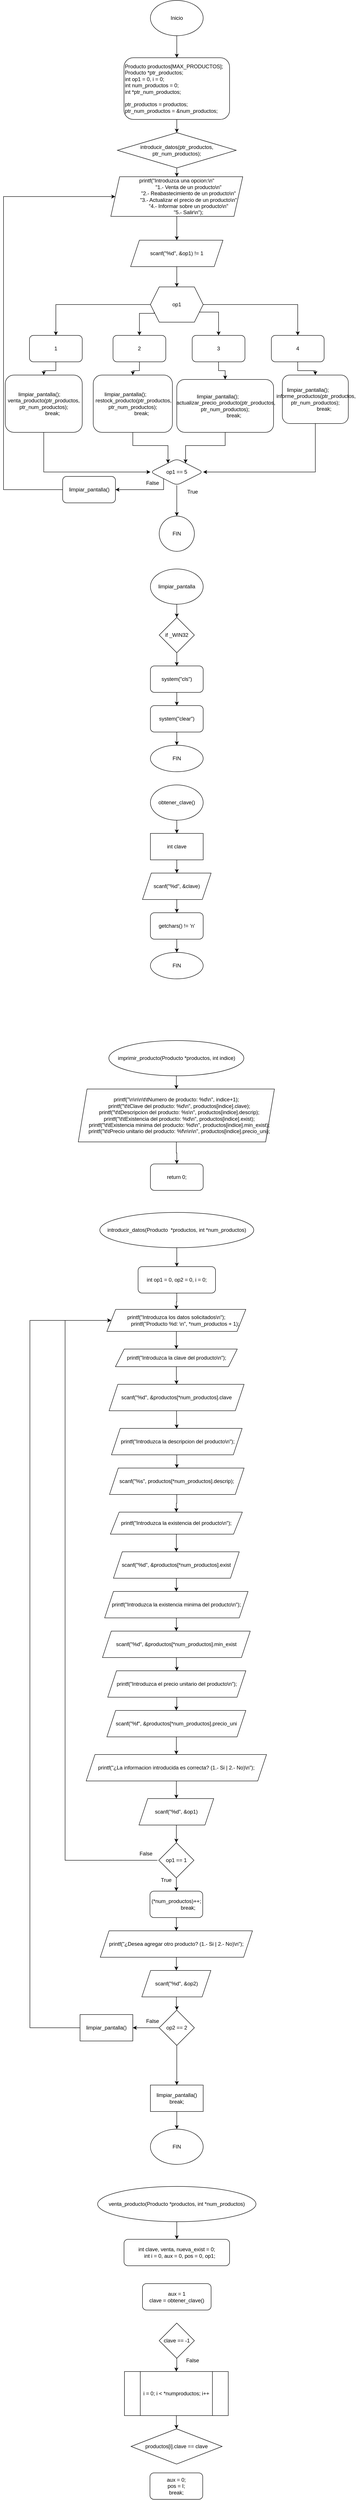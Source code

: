 <mxfile version="26.0.12" pages="2">
  <diagram name="Page-1" id="6EuT3WrSof2J02qX2gXS">
    <mxGraphModel dx="677" dy="889" grid="1" gridSize="10" guides="1" tooltips="1" connect="1" arrows="1" fold="1" page="1" pageScale="1" pageWidth="827" pageHeight="1169" math="0" shadow="0">
      <root>
        <mxCell id="0" />
        <mxCell id="1" parent="0" />
        <mxCell id="ruOqabPLvEod-Vh73xAu-5" style="edgeStyle=orthogonalEdgeStyle;rounded=0;orthogonalLoop=1;jettySize=auto;html=1;" parent="1" source="ruOqabPLvEod-Vh73xAu-1" target="ruOqabPLvEod-Vh73xAu-2" edge="1">
          <mxGeometry relative="1" as="geometry" />
        </mxCell>
        <mxCell id="ruOqabPLvEod-Vh73xAu-1" value="Inicio" style="ellipse;whiteSpace=wrap;html=1;" parent="1" vertex="1">
          <mxGeometry x="354" y="20" width="120" height="80" as="geometry" />
        </mxCell>
        <mxCell id="ruOqabPLvEod-Vh73xAu-4" style="edgeStyle=orthogonalEdgeStyle;rounded=0;orthogonalLoop=1;jettySize=auto;html=1;" parent="1" source="ruOqabPLvEod-Vh73xAu-2" target="ruOqabPLvEod-Vh73xAu-3" edge="1">
          <mxGeometry relative="1" as="geometry" />
        </mxCell>
        <mxCell id="ruOqabPLvEod-Vh73xAu-2" value="&lt;div&gt;Producto productos[MAX_PRODUCTOS];&lt;/div&gt;&lt;div&gt;Producto *ptr_productos;&lt;/div&gt;&lt;div&gt;int op1 = 0, i = 0;&lt;/div&gt;&lt;div&gt;int num_productos = 0;&lt;/div&gt;&lt;div&gt;int *ptr_num_productos;&lt;/div&gt;&lt;div&gt;&lt;br&gt;&lt;/div&gt;&lt;div&gt;ptr_productos = productos;&lt;/div&gt;&lt;div&gt;ptr_num_productos = &amp;amp;num_productos;&lt;/div&gt;" style="rounded=1;whiteSpace=wrap;html=1;align=left;" parent="1" vertex="1">
          <mxGeometry x="294" y="150" width="240" height="140" as="geometry" />
        </mxCell>
        <mxCell id="3Sx2Qex6pyJ97NF9Tx8A-2" style="edgeStyle=orthogonalEdgeStyle;rounded=0;orthogonalLoop=1;jettySize=auto;html=1;" parent="1" source="ruOqabPLvEod-Vh73xAu-3" target="ruOqabPLvEod-Vh73xAu-8" edge="1">
          <mxGeometry relative="1" as="geometry" />
        </mxCell>
        <mxCell id="ruOqabPLvEod-Vh73xAu-3" value="introducir_datos(ptr_productos, ptr_num_productos);" style="rhombus;whiteSpace=wrap;html=1;" parent="1" vertex="1">
          <mxGeometry x="279" y="320" width="270" height="80" as="geometry" />
        </mxCell>
        <mxCell id="_RCZSidMVmDdS2dCk8SO-2" style="edgeStyle=orthogonalEdgeStyle;rounded=0;orthogonalLoop=1;jettySize=auto;html=1;" edge="1" parent="1" source="ruOqabPLvEod-Vh73xAu-8" target="_RCZSidMVmDdS2dCk8SO-1">
          <mxGeometry relative="1" as="geometry" />
        </mxCell>
        <mxCell id="ruOqabPLvEod-Vh73xAu-8" value="&lt;div&gt;printf(&quot;Introduzca una opcion:\n&quot;&lt;/div&gt;&lt;div&gt;&amp;nbsp; &amp;nbsp; &amp;nbsp; &amp;nbsp; &amp;nbsp; &amp;nbsp; &amp;nbsp; &amp;nbsp; &quot;1.- Venta de un producto\n&quot;&lt;/div&gt;&lt;div&gt;&amp;nbsp; &amp;nbsp; &amp;nbsp; &amp;nbsp; &amp;nbsp; &amp;nbsp; &amp;nbsp; &amp;nbsp; &quot;2.- Reabastecimiento de un producto\n&quot;&lt;/div&gt;&lt;div&gt;&amp;nbsp; &amp;nbsp; &amp;nbsp; &amp;nbsp; &amp;nbsp; &amp;nbsp; &amp;nbsp; &amp;nbsp; &quot;3.- Actualizar el precio de un producto\n&quot;&lt;/div&gt;&lt;div&gt;&amp;nbsp; &amp;nbsp; &amp;nbsp; &amp;nbsp; &amp;nbsp; &amp;nbsp; &amp;nbsp; &amp;nbsp; &quot;4.- Informar sobre un producto\n&quot;&lt;/div&gt;&lt;div&gt;&amp;nbsp; &amp;nbsp; &amp;nbsp; &amp;nbsp; &amp;nbsp; &amp;nbsp; &amp;nbsp; &amp;nbsp; &quot;5.- Salir\n&quot;);&lt;/div&gt;" style="shape=parallelogram;perimeter=parallelogramPerimeter;whiteSpace=wrap;html=1;fixedSize=1;align=center;" parent="1" vertex="1">
          <mxGeometry x="264" y="420" width="300" height="90" as="geometry" />
        </mxCell>
        <mxCell id="nYfpYbDwFtSisSZFNhtA-3" style="edgeStyle=orthogonalEdgeStyle;rounded=0;orthogonalLoop=1;jettySize=auto;html=1;entryX=0.5;entryY=0;entryDx=0;entryDy=0;" parent="1" source="nYfpYbDwFtSisSZFNhtA-7" target="nYfpYbDwFtSisSZFNhtA-9" edge="1">
          <mxGeometry relative="1" as="geometry" />
        </mxCell>
        <mxCell id="nYfpYbDwFtSisSZFNhtA-4" style="edgeStyle=orthogonalEdgeStyle;rounded=0;orthogonalLoop=1;jettySize=auto;html=1;exitX=0;exitY=0.75;exitDx=0;exitDy=0;entryX=0.5;entryY=0;entryDx=0;entryDy=0;" parent="1" source="nYfpYbDwFtSisSZFNhtA-7" target="nYfpYbDwFtSisSZFNhtA-15" edge="1">
          <mxGeometry relative="1" as="geometry">
            <Array as="points">
              <mxPoint x="363" y="730" />
              <mxPoint x="329" y="730" />
            </Array>
          </mxGeometry>
        </mxCell>
        <mxCell id="nYfpYbDwFtSisSZFNhtA-5" style="edgeStyle=orthogonalEdgeStyle;rounded=0;orthogonalLoop=1;jettySize=auto;html=1;exitX=1;exitY=0.75;exitDx=0;exitDy=0;entryX=0.5;entryY=0;entryDx=0;entryDy=0;" parent="1" source="nYfpYbDwFtSisSZFNhtA-7" target="nYfpYbDwFtSisSZFNhtA-13" edge="1">
          <mxGeometry relative="1" as="geometry">
            <Array as="points">
              <mxPoint x="509" y="727" />
            </Array>
          </mxGeometry>
        </mxCell>
        <mxCell id="nYfpYbDwFtSisSZFNhtA-6" style="edgeStyle=orthogonalEdgeStyle;rounded=0;orthogonalLoop=1;jettySize=auto;html=1;entryX=0.5;entryY=0;entryDx=0;entryDy=0;" parent="1" source="nYfpYbDwFtSisSZFNhtA-7" target="nYfpYbDwFtSisSZFNhtA-11" edge="1">
          <mxGeometry relative="1" as="geometry" />
        </mxCell>
        <mxCell id="nYfpYbDwFtSisSZFNhtA-7" value="op1" style="shape=hexagon;perimeter=hexagonPerimeter2;whiteSpace=wrap;html=1;fixedSize=1;" parent="1" vertex="1">
          <mxGeometry x="354" y="670" width="120" height="80" as="geometry" />
        </mxCell>
        <mxCell id="nYfpYbDwFtSisSZFNhtA-8" style="edgeStyle=orthogonalEdgeStyle;rounded=0;orthogonalLoop=1;jettySize=auto;html=1;entryX=0.5;entryY=0;entryDx=0;entryDy=0;" parent="1" source="nYfpYbDwFtSisSZFNhtA-9" target="nYfpYbDwFtSisSZFNhtA-16" edge="1">
          <mxGeometry relative="1" as="geometry" />
        </mxCell>
        <mxCell id="nYfpYbDwFtSisSZFNhtA-9" value="1" style="rounded=1;whiteSpace=wrap;html=1;" parent="1" vertex="1">
          <mxGeometry x="79" y="780" width="120" height="60" as="geometry" />
        </mxCell>
        <mxCell id="nYfpYbDwFtSisSZFNhtA-10" style="edgeStyle=orthogonalEdgeStyle;rounded=0;orthogonalLoop=1;jettySize=auto;html=1;entryX=0.5;entryY=0;entryDx=0;entryDy=0;" parent="1" source="nYfpYbDwFtSisSZFNhtA-11" target="nYfpYbDwFtSisSZFNhtA-17" edge="1">
          <mxGeometry relative="1" as="geometry" />
        </mxCell>
        <mxCell id="nYfpYbDwFtSisSZFNhtA-11" value="4" style="rounded=1;whiteSpace=wrap;html=1;" parent="1" vertex="1">
          <mxGeometry x="629" y="780" width="120" height="60" as="geometry" />
        </mxCell>
        <mxCell id="nYfpYbDwFtSisSZFNhtA-12" style="edgeStyle=orthogonalEdgeStyle;rounded=0;orthogonalLoop=1;jettySize=auto;html=1;entryX=0.5;entryY=0;entryDx=0;entryDy=0;" parent="1" source="nYfpYbDwFtSisSZFNhtA-13" target="nYfpYbDwFtSisSZFNhtA-18" edge="1">
          <mxGeometry relative="1" as="geometry" />
        </mxCell>
        <mxCell id="nYfpYbDwFtSisSZFNhtA-13" value="3" style="rounded=1;whiteSpace=wrap;html=1;" parent="1" vertex="1">
          <mxGeometry x="449" y="780" width="120" height="60" as="geometry" />
        </mxCell>
        <mxCell id="nYfpYbDwFtSisSZFNhtA-14" style="edgeStyle=orthogonalEdgeStyle;rounded=0;orthogonalLoop=1;jettySize=auto;html=1;entryX=0.5;entryY=0;entryDx=0;entryDy=0;" parent="1" source="nYfpYbDwFtSisSZFNhtA-15" target="nYfpYbDwFtSisSZFNhtA-19" edge="1">
          <mxGeometry relative="1" as="geometry" />
        </mxCell>
        <mxCell id="nYfpYbDwFtSisSZFNhtA-15" value="2" style="rounded=1;whiteSpace=wrap;html=1;" parent="1" vertex="1">
          <mxGeometry x="269" y="780" width="120" height="60" as="geometry" />
        </mxCell>
        <mxCell id="_RCZSidMVmDdS2dCk8SO-5" style="edgeStyle=orthogonalEdgeStyle;rounded=0;orthogonalLoop=1;jettySize=auto;html=1;entryX=0;entryY=0.5;entryDx=0;entryDy=0;" edge="1" parent="1" source="nYfpYbDwFtSisSZFNhtA-16" target="_RCZSidMVmDdS2dCk8SO-4">
          <mxGeometry relative="1" as="geometry">
            <Array as="points">
              <mxPoint x="112" y="1090" />
            </Array>
          </mxGeometry>
        </mxCell>
        <mxCell id="nYfpYbDwFtSisSZFNhtA-16" value="&lt;div&gt;limpiar_pantalla(); &amp;nbsp; &amp;nbsp; &amp;nbsp; venta_producto(ptr_productos, ptr_num_productos);&lt;/div&gt;&lt;div&gt;&amp;nbsp; &amp;nbsp; &amp;nbsp; &amp;nbsp; &amp;nbsp; &amp;nbsp; break;&lt;/div&gt;" style="rounded=1;whiteSpace=wrap;html=1;" parent="1" vertex="1">
          <mxGeometry x="24" y="870" width="175" height="130" as="geometry" />
        </mxCell>
        <mxCell id="_RCZSidMVmDdS2dCk8SO-8" style="edgeStyle=orthogonalEdgeStyle;rounded=0;orthogonalLoop=1;jettySize=auto;html=1;entryX=1;entryY=0.5;entryDx=0;entryDy=0;" edge="1" parent="1" source="nYfpYbDwFtSisSZFNhtA-17" target="_RCZSidMVmDdS2dCk8SO-4">
          <mxGeometry relative="1" as="geometry">
            <Array as="points">
              <mxPoint x="729" y="1090" />
            </Array>
          </mxGeometry>
        </mxCell>
        <mxCell id="nYfpYbDwFtSisSZFNhtA-17" value="&lt;div&gt;limpiar_pantalla(); &amp;nbsp; &amp;nbsp; &amp;nbsp; &amp;nbsp; &amp;nbsp; &amp;nbsp;informe_productos(ptr_productos, ptr_num_productos);&lt;/div&gt;&lt;div&gt;&amp;nbsp; &amp;nbsp; &amp;nbsp; &amp;nbsp; &amp;nbsp; &amp;nbsp; break;&lt;/div&gt;" style="rounded=1;whiteSpace=wrap;html=1;" parent="1" vertex="1">
          <mxGeometry x="654" y="870" width="150" height="110" as="geometry" />
        </mxCell>
        <mxCell id="_RCZSidMVmDdS2dCk8SO-7" style="edgeStyle=orthogonalEdgeStyle;rounded=0;orthogonalLoop=1;jettySize=auto;html=1;entryX=0.75;entryY=0;entryDx=0;entryDy=0;" edge="1" parent="1" source="nYfpYbDwFtSisSZFNhtA-18" target="_RCZSidMVmDdS2dCk8SO-4">
          <mxGeometry relative="1" as="geometry" />
        </mxCell>
        <mxCell id="nYfpYbDwFtSisSZFNhtA-18" value="&lt;div&gt;limpiar_pantalla(); &amp;nbsp; &amp;nbsp; &amp;nbsp; &amp;nbsp; &amp;nbsp; &amp;nbsp;actualizar_precio_producto(ptr_productos, ptr_num_productos);&lt;/div&gt;&lt;div&gt;&amp;nbsp; &amp;nbsp; &amp;nbsp; &amp;nbsp; &amp;nbsp; &amp;nbsp; break;&lt;/div&gt;" style="rounded=1;whiteSpace=wrap;html=1;" parent="1" vertex="1">
          <mxGeometry x="414" y="880" width="220" height="120" as="geometry" />
        </mxCell>
        <mxCell id="_RCZSidMVmDdS2dCk8SO-6" style="edgeStyle=orthogonalEdgeStyle;rounded=0;orthogonalLoop=1;jettySize=auto;html=1;entryX=0.25;entryY=0;entryDx=0;entryDy=0;" edge="1" parent="1" source="nYfpYbDwFtSisSZFNhtA-19" target="_RCZSidMVmDdS2dCk8SO-4">
          <mxGeometry relative="1" as="geometry" />
        </mxCell>
        <mxCell id="nYfpYbDwFtSisSZFNhtA-19" value="&lt;div&gt;limpiar_pantalla(); &amp;nbsp; &amp;nbsp; &amp;nbsp; &amp;nbsp; &amp;nbsp; &amp;nbsp;restock_producto(ptr_productos, ptr_num_productos);&lt;/div&gt;&lt;div&gt;&amp;nbsp; &amp;nbsp; &amp;nbsp; &amp;nbsp; &amp;nbsp; &amp;nbsp; break;&lt;/div&gt;" style="rounded=1;whiteSpace=wrap;html=1;" parent="1" vertex="1">
          <mxGeometry x="224" y="870" width="180" height="130" as="geometry" />
        </mxCell>
        <mxCell id="_RCZSidMVmDdS2dCk8SO-3" style="edgeStyle=orthogonalEdgeStyle;rounded=0;orthogonalLoop=1;jettySize=auto;html=1;" edge="1" parent="1" source="_RCZSidMVmDdS2dCk8SO-1" target="nYfpYbDwFtSisSZFNhtA-7">
          <mxGeometry relative="1" as="geometry" />
        </mxCell>
        <mxCell id="_RCZSidMVmDdS2dCk8SO-1" value="scanf(&quot;%d&quot;, &amp;amp;op1) != 1" style="shape=parallelogram;perimeter=parallelogramPerimeter;whiteSpace=wrap;html=1;fixedSize=1;" vertex="1" parent="1">
          <mxGeometry x="309" y="564" width="210" height="60" as="geometry" />
        </mxCell>
        <mxCell id="_RCZSidMVmDdS2dCk8SO-99" value="" style="edgeStyle=orthogonalEdgeStyle;rounded=0;orthogonalLoop=1;jettySize=auto;html=1;" edge="1" parent="1" source="_RCZSidMVmDdS2dCk8SO-4" target="_RCZSidMVmDdS2dCk8SO-98">
          <mxGeometry relative="1" as="geometry" />
        </mxCell>
        <mxCell id="_RCZSidMVmDdS2dCk8SO-104" value="" style="edgeStyle=orthogonalEdgeStyle;rounded=0;orthogonalLoop=1;jettySize=auto;html=1;exitX=0;exitY=1;exitDx=0;exitDy=0;" edge="1" parent="1" source="_RCZSidMVmDdS2dCk8SO-4" target="_RCZSidMVmDdS2dCk8SO-103">
          <mxGeometry relative="1" as="geometry">
            <Array as="points">
              <mxPoint x="384" y="1130" />
            </Array>
          </mxGeometry>
        </mxCell>
        <mxCell id="_RCZSidMVmDdS2dCk8SO-4" value="op1 == 5" style="rounded=1;whiteSpace=wrap;html=1;shape=rhombus;perimeter=rhombusPerimeter;" vertex="1" parent="1">
          <mxGeometry x="354" y="1060" width="120" height="60" as="geometry" />
        </mxCell>
        <mxCell id="_RCZSidMVmDdS2dCk8SO-13" style="edgeStyle=orthogonalEdgeStyle;rounded=0;orthogonalLoop=1;jettySize=auto;html=1;" edge="1" parent="1" source="_RCZSidMVmDdS2dCk8SO-9" target="_RCZSidMVmDdS2dCk8SO-10">
          <mxGeometry relative="1" as="geometry" />
        </mxCell>
        <mxCell id="_RCZSidMVmDdS2dCk8SO-9" value="limpiar_pantalla" style="ellipse;whiteSpace=wrap;html=1;" vertex="1" parent="1">
          <mxGeometry x="354" y="1310" width="120" height="80" as="geometry" />
        </mxCell>
        <mxCell id="_RCZSidMVmDdS2dCk8SO-14" style="edgeStyle=orthogonalEdgeStyle;rounded=0;orthogonalLoop=1;jettySize=auto;html=1;" edge="1" parent="1" source="_RCZSidMVmDdS2dCk8SO-10" target="_RCZSidMVmDdS2dCk8SO-11">
          <mxGeometry relative="1" as="geometry" />
        </mxCell>
        <mxCell id="_RCZSidMVmDdS2dCk8SO-10" value="if _WIN32" style="rhombus;whiteSpace=wrap;html=1;" vertex="1" parent="1">
          <mxGeometry x="374" y="1420" width="80" height="80" as="geometry" />
        </mxCell>
        <mxCell id="_RCZSidMVmDdS2dCk8SO-15" style="edgeStyle=orthogonalEdgeStyle;rounded=0;orthogonalLoop=1;jettySize=auto;html=1;" edge="1" parent="1" source="_RCZSidMVmDdS2dCk8SO-11" target="_RCZSidMVmDdS2dCk8SO-12">
          <mxGeometry relative="1" as="geometry" />
        </mxCell>
        <mxCell id="_RCZSidMVmDdS2dCk8SO-11" value="system(&quot;cls&quot;)" style="rounded=1;whiteSpace=wrap;html=1;" vertex="1" parent="1">
          <mxGeometry x="354" y="1530" width="120" height="60" as="geometry" />
        </mxCell>
        <mxCell id="_RCZSidMVmDdS2dCk8SO-17" style="edgeStyle=orthogonalEdgeStyle;rounded=0;orthogonalLoop=1;jettySize=auto;html=1;" edge="1" parent="1" source="_RCZSidMVmDdS2dCk8SO-12" target="_RCZSidMVmDdS2dCk8SO-16">
          <mxGeometry relative="1" as="geometry" />
        </mxCell>
        <mxCell id="_RCZSidMVmDdS2dCk8SO-12" value="system(&quot;clear&quot;)" style="rounded=1;whiteSpace=wrap;html=1;" vertex="1" parent="1">
          <mxGeometry x="354" y="1620" width="120" height="60" as="geometry" />
        </mxCell>
        <mxCell id="_RCZSidMVmDdS2dCk8SO-16" value="FIN" style="rounded=1;whiteSpace=wrap;html=1;shape=ellipse;perimeter=ellipsePerimeter;" vertex="1" parent="1">
          <mxGeometry x="354" y="1710" width="120" height="60" as="geometry" />
        </mxCell>
        <mxCell id="_RCZSidMVmDdS2dCk8SO-38" style="edgeStyle=orthogonalEdgeStyle;rounded=0;orthogonalLoop=1;jettySize=auto;html=1;" edge="1" parent="1" source="_RCZSidMVmDdS2dCk8SO-18" target="_RCZSidMVmDdS2dCk8SO-37">
          <mxGeometry relative="1" as="geometry" />
        </mxCell>
        <mxCell id="_RCZSidMVmDdS2dCk8SO-18" value="obtener_clave()" style="ellipse;whiteSpace=wrap;html=1;" vertex="1" parent="1">
          <mxGeometry x="354" y="1800" width="120" height="80" as="geometry" />
        </mxCell>
        <mxCell id="_RCZSidMVmDdS2dCk8SO-23" style="edgeStyle=orthogonalEdgeStyle;rounded=0;orthogonalLoop=1;jettySize=auto;html=1;" edge="1" parent="1" source="_RCZSidMVmDdS2dCk8SO-19" target="_RCZSidMVmDdS2dCk8SO-20">
          <mxGeometry relative="1" as="geometry" />
        </mxCell>
        <mxCell id="_RCZSidMVmDdS2dCk8SO-19" value="scanf(&quot;%d&quot;, &amp;amp;clave)" style="shape=parallelogram;perimeter=parallelogramPerimeter;whiteSpace=wrap;html=1;fixedSize=1;" vertex="1" parent="1">
          <mxGeometry x="336" y="2000" width="156" height="60" as="geometry" />
        </mxCell>
        <mxCell id="_RCZSidMVmDdS2dCk8SO-27" style="edgeStyle=orthogonalEdgeStyle;rounded=0;orthogonalLoop=1;jettySize=auto;html=1;" edge="1" parent="1" source="_RCZSidMVmDdS2dCk8SO-20" target="_RCZSidMVmDdS2dCk8SO-26">
          <mxGeometry relative="1" as="geometry" />
        </mxCell>
        <mxCell id="_RCZSidMVmDdS2dCk8SO-20" value="getchars() != &#39;n&#39;" style="shape=label;whiteSpace=wrap;html=1;fixedSize=1;rounded=1;" vertex="1" parent="1">
          <mxGeometry x="354" y="2090" width="120" height="60" as="geometry" />
        </mxCell>
        <mxCell id="_RCZSidMVmDdS2dCk8SO-26" value="FIN" style="rounded=1;whiteSpace=wrap;html=1;shape=ellipse;perimeter=ellipsePerimeter;" vertex="1" parent="1">
          <mxGeometry x="354" y="2180" width="120" height="60" as="geometry" />
        </mxCell>
        <mxCell id="_RCZSidMVmDdS2dCk8SO-30" style="edgeStyle=orthogonalEdgeStyle;rounded=0;orthogonalLoop=1;jettySize=auto;html=1;" edge="1" parent="1" source="_RCZSidMVmDdS2dCk8SO-28" target="_RCZSidMVmDdS2dCk8SO-29">
          <mxGeometry relative="1" as="geometry" />
        </mxCell>
        <mxCell id="_RCZSidMVmDdS2dCk8SO-28" value="imprimir_producto(Producto *productos, int indice)" style="ellipse;whiteSpace=wrap;html=1;" vertex="1" parent="1">
          <mxGeometry x="259.5" y="2380" width="307" height="80" as="geometry" />
        </mxCell>
        <mxCell id="_RCZSidMVmDdS2dCk8SO-33" style="edgeStyle=orthogonalEdgeStyle;rounded=0;orthogonalLoop=1;jettySize=auto;html=1;" edge="1" parent="1" source="_RCZSidMVmDdS2dCk8SO-29" target="_RCZSidMVmDdS2dCk8SO-32">
          <mxGeometry relative="1" as="geometry" />
        </mxCell>
        <mxCell id="_RCZSidMVmDdS2dCk8SO-29" value="&lt;div&gt;printf(&quot;\n\n\n\t\tNumero de producto: %d\n&quot;, indice+1);&lt;/div&gt;&lt;div&gt;&amp;nbsp; &amp;nbsp; printf(&quot;\t\tClave del producto: %d\n&quot;, productos[indice].clave);&lt;/div&gt;&lt;div&gt;&amp;nbsp; &amp;nbsp; printf(&quot;\t\tDescripcion del producto: %s\n&quot;, productos[indice].descrip);&lt;/div&gt;&lt;div&gt;&amp;nbsp; &amp;nbsp; printf(&quot;\t\tExistencia del producto: %d\n&quot;, productos[indice].exist);&lt;/div&gt;&lt;div&gt;&amp;nbsp; &amp;nbsp; printf(&quot;\t\tExistencia minima del producto: %d\n&quot;, productos[indice].min_exist);&lt;/div&gt;&lt;div&gt;&amp;nbsp; &amp;nbsp; printf(&quot;\t\tPrecio unitario del producto: %f\n\n\n&quot;, productos[indice].precio_uni);&lt;/div&gt;" style="shape=parallelogram;perimeter=parallelogramPerimeter;whiteSpace=wrap;html=1;fixedSize=1;" vertex="1" parent="1">
          <mxGeometry x="190" y="2490" width="446" height="120" as="geometry" />
        </mxCell>
        <mxCell id="_RCZSidMVmDdS2dCk8SO-32" value="return 0;" style="rounded=1;whiteSpace=wrap;html=1;" vertex="1" parent="1">
          <mxGeometry x="354" y="2660" width="120" height="60" as="geometry" />
        </mxCell>
        <mxCell id="_RCZSidMVmDdS2dCk8SO-40" style="edgeStyle=orthogonalEdgeStyle;rounded=0;orthogonalLoop=1;jettySize=auto;html=1;" edge="1" parent="1" source="_RCZSidMVmDdS2dCk8SO-34" target="_RCZSidMVmDdS2dCk8SO-35">
          <mxGeometry relative="1" as="geometry" />
        </mxCell>
        <mxCell id="_RCZSidMVmDdS2dCk8SO-34" value="introducir_datos(Producto &amp;nbsp;*productos, int *num_productos)" style="ellipse;whiteSpace=wrap;html=1;" vertex="1" parent="1">
          <mxGeometry x="239" y="2770" width="350" height="80" as="geometry" />
        </mxCell>
        <mxCell id="_RCZSidMVmDdS2dCk8SO-76" style="edgeStyle=orthogonalEdgeStyle;rounded=0;orthogonalLoop=1;jettySize=auto;html=1;" edge="1" parent="1" source="_RCZSidMVmDdS2dCk8SO-35" target="_RCZSidMVmDdS2dCk8SO-41">
          <mxGeometry relative="1" as="geometry" />
        </mxCell>
        <mxCell id="_RCZSidMVmDdS2dCk8SO-35" value="int op1 = 0, op2 = 0, i = 0;" style="rounded=1;whiteSpace=wrap;html=1;" vertex="1" parent="1">
          <mxGeometry x="326" y="2893" width="176" height="60" as="geometry" />
        </mxCell>
        <mxCell id="_RCZSidMVmDdS2dCk8SO-39" style="edgeStyle=orthogonalEdgeStyle;rounded=0;orthogonalLoop=1;jettySize=auto;html=1;exitX=0.5;exitY=1;exitDx=0;exitDy=0;" edge="1" parent="1" source="_RCZSidMVmDdS2dCk8SO-37" target="_RCZSidMVmDdS2dCk8SO-19">
          <mxGeometry relative="1" as="geometry" />
        </mxCell>
        <mxCell id="_RCZSidMVmDdS2dCk8SO-37" value="int clave" style="whiteSpace=wrap;html=1;" vertex="1" parent="1">
          <mxGeometry x="354" y="1910" width="120" height="60" as="geometry" />
        </mxCell>
        <mxCell id="_RCZSidMVmDdS2dCk8SO-49" style="edgeStyle=orthogonalEdgeStyle;rounded=0;orthogonalLoop=1;jettySize=auto;html=1;entryX=0.5;entryY=0;entryDx=0;entryDy=0;" edge="1" parent="1" source="_RCZSidMVmDdS2dCk8SO-41" target="_RCZSidMVmDdS2dCk8SO-42">
          <mxGeometry relative="1" as="geometry" />
        </mxCell>
        <mxCell id="_RCZSidMVmDdS2dCk8SO-41" value="&lt;div&gt;printf(&quot;Introduzca los datos solicitados\n&quot;);&lt;/div&gt;&lt;div&gt;&amp;nbsp; &amp;nbsp; &amp;nbsp; &amp;nbsp; &amp;nbsp; &amp;nbsp; printf(&quot;Producto %d: \n&quot;, *num_productos + 1);&lt;/div&gt;" style="shape=parallelogram;perimeter=parallelogramPerimeter;whiteSpace=wrap;html=1;fixedSize=1;" vertex="1" parent="1">
          <mxGeometry x="255" y="2990" width="316" height="50" as="geometry" />
        </mxCell>
        <mxCell id="_RCZSidMVmDdS2dCk8SO-50" style="edgeStyle=orthogonalEdgeStyle;rounded=0;orthogonalLoop=1;jettySize=auto;html=1;" edge="1" parent="1" source="_RCZSidMVmDdS2dCk8SO-42" target="_RCZSidMVmDdS2dCk8SO-43">
          <mxGeometry relative="1" as="geometry" />
        </mxCell>
        <mxCell id="_RCZSidMVmDdS2dCk8SO-42" value="printf(&quot;Introduzca la clave del producto\n&quot;);" style="shape=parallelogram;perimeter=parallelogramPerimeter;whiteSpace=wrap;html=1;fixedSize=1;" vertex="1" parent="1">
          <mxGeometry x="274.5" y="3080" width="277" height="40" as="geometry" />
        </mxCell>
        <mxCell id="_RCZSidMVmDdS2dCk8SO-51" style="edgeStyle=orthogonalEdgeStyle;rounded=0;orthogonalLoop=1;jettySize=auto;html=1;entryX=0.5;entryY=0;entryDx=0;entryDy=0;" edge="1" parent="1" source="_RCZSidMVmDdS2dCk8SO-43" target="_RCZSidMVmDdS2dCk8SO-44">
          <mxGeometry relative="1" as="geometry" />
        </mxCell>
        <mxCell id="_RCZSidMVmDdS2dCk8SO-43" value="scanf(&quot;%d&quot;, &amp;amp;productos[*num_productos].clave" style="shape=parallelogram;perimeter=parallelogramPerimeter;whiteSpace=wrap;html=1;fixedSize=1;" vertex="1" parent="1">
          <mxGeometry x="260" y="3160" width="307" height="60" as="geometry" />
        </mxCell>
        <mxCell id="_RCZSidMVmDdS2dCk8SO-46" style="edgeStyle=orthogonalEdgeStyle;rounded=0;orthogonalLoop=1;jettySize=auto;html=1;" edge="1" parent="1" source="_RCZSidMVmDdS2dCk8SO-44" target="_RCZSidMVmDdS2dCk8SO-45">
          <mxGeometry relative="1" as="geometry" />
        </mxCell>
        <mxCell id="_RCZSidMVmDdS2dCk8SO-44" value="&amp;nbsp;printf(&quot;Introduzca la descripcion del producto\n&quot;);" style="shape=parallelogram;perimeter=parallelogramPerimeter;whiteSpace=wrap;html=1;fixedSize=1;" vertex="1" parent="1">
          <mxGeometry x="265.5" y="3260" width="297" height="60" as="geometry" />
        </mxCell>
        <mxCell id="_RCZSidMVmDdS2dCk8SO-54" style="edgeStyle=orthogonalEdgeStyle;rounded=0;orthogonalLoop=1;jettySize=auto;html=1;entryX=0.5;entryY=0;entryDx=0;entryDy=0;" edge="1" parent="1" source="_RCZSidMVmDdS2dCk8SO-45" target="_RCZSidMVmDdS2dCk8SO-47">
          <mxGeometry relative="1" as="geometry" />
        </mxCell>
        <mxCell id="_RCZSidMVmDdS2dCk8SO-45" value="scanf(&quot;%s&quot;, productos[*num_productos].descrip);" style="shape=parallelogram;perimeter=parallelogramPerimeter;whiteSpace=wrap;html=1;fixedSize=1;" vertex="1" parent="1">
          <mxGeometry x="261" y="3350" width="306" height="60" as="geometry" />
        </mxCell>
        <mxCell id="_RCZSidMVmDdS2dCk8SO-55" style="edgeStyle=orthogonalEdgeStyle;rounded=0;orthogonalLoop=1;jettySize=auto;html=1;" edge="1" parent="1" source="_RCZSidMVmDdS2dCk8SO-47" target="_RCZSidMVmDdS2dCk8SO-48">
          <mxGeometry relative="1" as="geometry" />
        </mxCell>
        <mxCell id="_RCZSidMVmDdS2dCk8SO-47" value="printf(&quot;Introduzca la existencia del producto\n&quot;);" style="shape=parallelogram;perimeter=parallelogramPerimeter;whiteSpace=wrap;html=1;fixedSize=1;" vertex="1" parent="1">
          <mxGeometry x="263" y="3450" width="300" height="50" as="geometry" />
        </mxCell>
        <mxCell id="_RCZSidMVmDdS2dCk8SO-71" style="edgeStyle=orthogonalEdgeStyle;rounded=0;orthogonalLoop=1;jettySize=auto;html=1;" edge="1" parent="1" source="_RCZSidMVmDdS2dCk8SO-48" target="_RCZSidMVmDdS2dCk8SO-56">
          <mxGeometry relative="1" as="geometry" />
        </mxCell>
        <mxCell id="_RCZSidMVmDdS2dCk8SO-48" value="scanf(&quot;%d&quot;, &amp;amp;productos[*num_productos].exist" style="shape=parallelogram;perimeter=parallelogramPerimeter;whiteSpace=wrap;html=1;fixedSize=1;" vertex="1" parent="1">
          <mxGeometry x="270" y="3540" width="286" height="60" as="geometry" />
        </mxCell>
        <mxCell id="_RCZSidMVmDdS2dCk8SO-73" style="edgeStyle=orthogonalEdgeStyle;rounded=0;orthogonalLoop=1;jettySize=auto;html=1;" edge="1" parent="1" source="_RCZSidMVmDdS2dCk8SO-56" target="_RCZSidMVmDdS2dCk8SO-57">
          <mxGeometry relative="1" as="geometry" />
        </mxCell>
        <mxCell id="_RCZSidMVmDdS2dCk8SO-56" value="printf(&quot;Introduzca la existencia minima del producto\n&quot;);" style="shape=parallelogram;perimeter=parallelogramPerimeter;whiteSpace=wrap;html=1;fixedSize=1;" vertex="1" parent="1">
          <mxGeometry x="250" y="3630" width="326" height="60" as="geometry" />
        </mxCell>
        <mxCell id="_RCZSidMVmDdS2dCk8SO-74" style="edgeStyle=orthogonalEdgeStyle;rounded=0;orthogonalLoop=1;jettySize=auto;html=1;" edge="1" parent="1" source="_RCZSidMVmDdS2dCk8SO-57" target="_RCZSidMVmDdS2dCk8SO-58">
          <mxGeometry relative="1" as="geometry" />
        </mxCell>
        <mxCell id="_RCZSidMVmDdS2dCk8SO-57" value="scanf(&quot;%d&quot;, &amp;amp;productos[*num_productos].min_exist" style="shape=parallelogram;perimeter=parallelogramPerimeter;whiteSpace=wrap;html=1;fixedSize=1;" vertex="1" parent="1">
          <mxGeometry x="245" y="3720" width="336" height="60" as="geometry" />
        </mxCell>
        <mxCell id="_RCZSidMVmDdS2dCk8SO-70" style="edgeStyle=orthogonalEdgeStyle;rounded=0;orthogonalLoop=1;jettySize=auto;html=1;" edge="1" parent="1" source="_RCZSidMVmDdS2dCk8SO-58" target="_RCZSidMVmDdS2dCk8SO-59">
          <mxGeometry relative="1" as="geometry" />
        </mxCell>
        <mxCell id="_RCZSidMVmDdS2dCk8SO-58" value="printf(&quot;Introduzca el precio unitario del producto\n&quot;);" style="shape=parallelogram;perimeter=parallelogramPerimeter;whiteSpace=wrap;html=1;fixedSize=1;" vertex="1" parent="1">
          <mxGeometry x="257" y="3810" width="314" height="60" as="geometry" />
        </mxCell>
        <mxCell id="_RCZSidMVmDdS2dCk8SO-69" style="edgeStyle=orthogonalEdgeStyle;rounded=0;orthogonalLoop=1;jettySize=auto;html=1;" edge="1" parent="1" source="_RCZSidMVmDdS2dCk8SO-59" target="_RCZSidMVmDdS2dCk8SO-60">
          <mxGeometry relative="1" as="geometry" />
        </mxCell>
        <mxCell id="_RCZSidMVmDdS2dCk8SO-59" value="scanf(&quot;%f&quot;, &amp;amp;productos[*num_productos].precio_uni" style="shape=parallelogram;perimeter=parallelogramPerimeter;whiteSpace=wrap;html=1;fixedSize=1;" vertex="1" parent="1">
          <mxGeometry x="255" y="3900" width="316" height="60" as="geometry" />
        </mxCell>
        <mxCell id="_RCZSidMVmDdS2dCk8SO-68" style="edgeStyle=orthogonalEdgeStyle;rounded=0;orthogonalLoop=1;jettySize=auto;html=1;" edge="1" parent="1" source="_RCZSidMVmDdS2dCk8SO-60" target="_RCZSidMVmDdS2dCk8SO-61">
          <mxGeometry relative="1" as="geometry" />
        </mxCell>
        <mxCell id="_RCZSidMVmDdS2dCk8SO-60" value="printf(&quot;¿La informacion introducida es correcta? (1.- Si | 2.- No)\n&quot;);" style="shape=parallelogram;perimeter=parallelogramPerimeter;whiteSpace=wrap;html=1;fixedSize=1;" vertex="1" parent="1">
          <mxGeometry x="208" y="4000" width="410" height="60" as="geometry" />
        </mxCell>
        <mxCell id="_RCZSidMVmDdS2dCk8SO-67" style="edgeStyle=orthogonalEdgeStyle;rounded=0;orthogonalLoop=1;jettySize=auto;html=1;entryX=0.5;entryY=0;entryDx=0;entryDy=0;" edge="1" parent="1" source="_RCZSidMVmDdS2dCk8SO-61" target="_RCZSidMVmDdS2dCk8SO-62">
          <mxGeometry relative="1" as="geometry" />
        </mxCell>
        <mxCell id="_RCZSidMVmDdS2dCk8SO-61" value="scanf(&quot;%d&quot;, &amp;amp;op1)" style="shape=parallelogram;perimeter=parallelogramPerimeter;whiteSpace=wrap;html=1;fixedSize=1;" vertex="1" parent="1">
          <mxGeometry x="328" y="4100" width="170" height="60" as="geometry" />
        </mxCell>
        <mxCell id="_RCZSidMVmDdS2dCk8SO-65" style="edgeStyle=orthogonalEdgeStyle;rounded=0;orthogonalLoop=1;jettySize=auto;html=1;" edge="1" parent="1" source="_RCZSidMVmDdS2dCk8SO-62" target="_RCZSidMVmDdS2dCk8SO-64">
          <mxGeometry relative="1" as="geometry" />
        </mxCell>
        <mxCell id="_RCZSidMVmDdS2dCk8SO-62" value="op1 == 1" style="rhombus;whiteSpace=wrap;html=1;" vertex="1" parent="1">
          <mxGeometry x="373" y="4200" width="80" height="80" as="geometry" />
        </mxCell>
        <mxCell id="_RCZSidMVmDdS2dCk8SO-75" style="edgeStyle=orthogonalEdgeStyle;rounded=0;orthogonalLoop=1;jettySize=auto;html=1;entryX=0;entryY=0.5;entryDx=0;entryDy=0;" edge="1" parent="1" target="_RCZSidMVmDdS2dCk8SO-41">
          <mxGeometry relative="1" as="geometry">
            <mxPoint x="120" y="3300" as="targetPoint" />
            <mxPoint x="370" y="4240" as="sourcePoint" />
            <Array as="points">
              <mxPoint x="160" y="4240" />
              <mxPoint x="160" y="3015" />
            </Array>
          </mxGeometry>
        </mxCell>
        <mxCell id="_RCZSidMVmDdS2dCk8SO-87" style="edgeStyle=orthogonalEdgeStyle;rounded=0;orthogonalLoop=1;jettySize=auto;html=1;" edge="1" parent="1" source="_RCZSidMVmDdS2dCk8SO-64" target="_RCZSidMVmDdS2dCk8SO-80">
          <mxGeometry relative="1" as="geometry" />
        </mxCell>
        <mxCell id="_RCZSidMVmDdS2dCk8SO-64" value="&lt;div&gt;(*num_productos)++;&lt;/div&gt;&lt;div&gt;&amp;nbsp; &amp;nbsp; &amp;nbsp; &amp;nbsp; &amp;nbsp; &amp;nbsp; &amp;nbsp; &amp;nbsp; break;&lt;/div&gt;" style="rounded=1;whiteSpace=wrap;html=1;" vertex="1" parent="1">
          <mxGeometry x="353" y="4310" width="120" height="60" as="geometry" />
        </mxCell>
        <mxCell id="_RCZSidMVmDdS2dCk8SO-77" value="True" style="text;html=1;align=center;verticalAlign=middle;whiteSpace=wrap;rounded=0;" vertex="1" parent="1">
          <mxGeometry x="360" y="4270" width="60" height="30" as="geometry" />
        </mxCell>
        <mxCell id="_RCZSidMVmDdS2dCk8SO-79" value="False" style="text;html=1;align=center;verticalAlign=middle;whiteSpace=wrap;rounded=0;" vertex="1" parent="1">
          <mxGeometry x="314" y="4210" width="60" height="30" as="geometry" />
        </mxCell>
        <mxCell id="_RCZSidMVmDdS2dCk8SO-88" style="edgeStyle=orthogonalEdgeStyle;rounded=0;orthogonalLoop=1;jettySize=auto;html=1;" edge="1" parent="1" source="_RCZSidMVmDdS2dCk8SO-80" target="_RCZSidMVmDdS2dCk8SO-81">
          <mxGeometry relative="1" as="geometry" />
        </mxCell>
        <mxCell id="_RCZSidMVmDdS2dCk8SO-80" value="printf(&quot;¿Desea agregar otro producto? (1.- Si | 2.- No)\n&quot;);" style="shape=parallelogram;perimeter=parallelogramPerimeter;whiteSpace=wrap;html=1;fixedSize=1;" vertex="1" parent="1">
          <mxGeometry x="240" y="4400" width="346" height="60" as="geometry" />
        </mxCell>
        <mxCell id="_RCZSidMVmDdS2dCk8SO-86" style="edgeStyle=orthogonalEdgeStyle;rounded=0;orthogonalLoop=1;jettySize=auto;html=1;" edge="1" parent="1" source="_RCZSidMVmDdS2dCk8SO-81" target="_RCZSidMVmDdS2dCk8SO-82">
          <mxGeometry relative="1" as="geometry" />
        </mxCell>
        <mxCell id="_RCZSidMVmDdS2dCk8SO-81" value="scanf(&quot;%d&quot;, &amp;amp;op2)" style="shape=parallelogram;perimeter=parallelogramPerimeter;whiteSpace=wrap;html=1;fixedSize=1;" vertex="1" parent="1">
          <mxGeometry x="334.5" y="4490" width="157" height="60" as="geometry" />
        </mxCell>
        <mxCell id="_RCZSidMVmDdS2dCk8SO-84" value="" style="edgeStyle=orthogonalEdgeStyle;rounded=0;orthogonalLoop=1;jettySize=auto;html=1;" edge="1" parent="1" source="_RCZSidMVmDdS2dCk8SO-82" target="_RCZSidMVmDdS2dCk8SO-83">
          <mxGeometry relative="1" as="geometry" />
        </mxCell>
        <mxCell id="_RCZSidMVmDdS2dCk8SO-92" value="" style="edgeStyle=orthogonalEdgeStyle;rounded=0;orthogonalLoop=1;jettySize=auto;html=1;" edge="1" parent="1" source="_RCZSidMVmDdS2dCk8SO-82" target="_RCZSidMVmDdS2dCk8SO-91">
          <mxGeometry relative="1" as="geometry" />
        </mxCell>
        <mxCell id="_RCZSidMVmDdS2dCk8SO-82" value="op2 == 2" style="rhombus;whiteSpace=wrap;html=1;" vertex="1" parent="1">
          <mxGeometry x="374" y="4580" width="80" height="80" as="geometry" />
        </mxCell>
        <mxCell id="_RCZSidMVmDdS2dCk8SO-85" style="edgeStyle=orthogonalEdgeStyle;rounded=0;orthogonalLoop=1;jettySize=auto;html=1;" edge="1" parent="1" source="_RCZSidMVmDdS2dCk8SO-83" target="_RCZSidMVmDdS2dCk8SO-41">
          <mxGeometry relative="1" as="geometry">
            <Array as="points">
              <mxPoint x="80" y="4620" />
              <mxPoint x="80" y="3015" />
            </Array>
          </mxGeometry>
        </mxCell>
        <mxCell id="_RCZSidMVmDdS2dCk8SO-83" value="limpiar_pantalla()" style="whiteSpace=wrap;html=1;" vertex="1" parent="1">
          <mxGeometry x="194" y="4590" width="120" height="60" as="geometry" />
        </mxCell>
        <mxCell id="_RCZSidMVmDdS2dCk8SO-89" value="False" style="text;html=1;align=center;verticalAlign=middle;whiteSpace=wrap;rounded=0;" vertex="1" parent="1">
          <mxGeometry x="329" y="4590" width="60" height="30" as="geometry" />
        </mxCell>
        <mxCell id="_RCZSidMVmDdS2dCk8SO-108" style="edgeStyle=orthogonalEdgeStyle;rounded=0;orthogonalLoop=1;jettySize=auto;html=1;entryX=0.5;entryY=0;entryDx=0;entryDy=0;" edge="1" parent="1" source="_RCZSidMVmDdS2dCk8SO-91" target="_RCZSidMVmDdS2dCk8SO-107">
          <mxGeometry relative="1" as="geometry" />
        </mxCell>
        <mxCell id="_RCZSidMVmDdS2dCk8SO-91" value="limpiar_pantalla()&lt;div&gt;break;&lt;/div&gt;" style="whiteSpace=wrap;html=1;" vertex="1" parent="1">
          <mxGeometry x="354" y="4750" width="120" height="60" as="geometry" />
        </mxCell>
        <mxCell id="_RCZSidMVmDdS2dCk8SO-98" value="FIN" style="ellipse;whiteSpace=wrap;html=1;rounded=1;" vertex="1" parent="1">
          <mxGeometry x="374" y="1190" width="80" height="80" as="geometry" />
        </mxCell>
        <mxCell id="_RCZSidMVmDdS2dCk8SO-100" value="True" style="text;html=1;align=center;verticalAlign=middle;whiteSpace=wrap;rounded=0;" vertex="1" parent="1">
          <mxGeometry x="420" y="1120" width="60" height="30" as="geometry" />
        </mxCell>
        <mxCell id="_RCZSidMVmDdS2dCk8SO-106" style="edgeStyle=orthogonalEdgeStyle;rounded=0;orthogonalLoop=1;jettySize=auto;html=1;entryX=0;entryY=0.5;entryDx=0;entryDy=0;" edge="1" parent="1" source="_RCZSidMVmDdS2dCk8SO-103" target="ruOqabPLvEod-Vh73xAu-8">
          <mxGeometry relative="1" as="geometry">
            <Array as="points">
              <mxPoint x="20" y="1130" />
              <mxPoint x="20" y="465" />
            </Array>
          </mxGeometry>
        </mxCell>
        <mxCell id="_RCZSidMVmDdS2dCk8SO-103" value="limpiar_pantalla()" style="whiteSpace=wrap;html=1;rounded=1;" vertex="1" parent="1">
          <mxGeometry x="154.5" y="1100" width="120" height="60" as="geometry" />
        </mxCell>
        <mxCell id="_RCZSidMVmDdS2dCk8SO-105" value="False" style="text;html=1;align=center;verticalAlign=middle;whiteSpace=wrap;rounded=0;" vertex="1" parent="1">
          <mxGeometry x="329" y="1100" width="60" height="30" as="geometry" />
        </mxCell>
        <mxCell id="_RCZSidMVmDdS2dCk8SO-107" value="FIN" style="ellipse;whiteSpace=wrap;html=1;" vertex="1" parent="1">
          <mxGeometry x="354" y="4850" width="120" height="80" as="geometry" />
        </mxCell>
        <mxCell id="_RCZSidMVmDdS2dCk8SO-111" style="edgeStyle=orthogonalEdgeStyle;rounded=0;orthogonalLoop=1;jettySize=auto;html=1;entryX=0.5;entryY=0;entryDx=0;entryDy=0;" edge="1" parent="1" source="_RCZSidMVmDdS2dCk8SO-109" target="_RCZSidMVmDdS2dCk8SO-110">
          <mxGeometry relative="1" as="geometry" />
        </mxCell>
        <mxCell id="_RCZSidMVmDdS2dCk8SO-109" value="venta_producto(Producto *productos, int *num_productos)" style="ellipse;whiteSpace=wrap;html=1;" vertex="1" parent="1">
          <mxGeometry x="234" y="4980" width="360" height="80" as="geometry" />
        </mxCell>
        <mxCell id="_RCZSidMVmDdS2dCk8SO-110" value="&lt;div&gt;int clave, venta, nueva_exist = 0;&lt;/div&gt;&lt;div&gt;&amp;nbsp; &amp;nbsp; int i = 0, aux = 0, pos = 0, op1;&lt;/div&gt;" style="rounded=1;whiteSpace=wrap;html=1;" vertex="1" parent="1">
          <mxGeometry x="294" y="5100" width="240" height="60" as="geometry" />
        </mxCell>
        <mxCell id="_RCZSidMVmDdS2dCk8SO-112" value="aux = 1&lt;div&gt;clave = obtener_clave()&lt;/div&gt;" style="rounded=1;whiteSpace=wrap;html=1;" vertex="1" parent="1">
          <mxGeometry x="336" y="5200.5" width="156" height="60" as="geometry" />
        </mxCell>
        <mxCell id="_RCZSidMVmDdS2dCk8SO-116" style="edgeStyle=orthogonalEdgeStyle;rounded=0;orthogonalLoop=1;jettySize=auto;html=1;" edge="1" parent="1" source="_RCZSidMVmDdS2dCk8SO-113" target="_RCZSidMVmDdS2dCk8SO-115">
          <mxGeometry relative="1" as="geometry" />
        </mxCell>
        <mxCell id="_RCZSidMVmDdS2dCk8SO-113" value="clave == -1" style="rhombus;whiteSpace=wrap;html=1;" vertex="1" parent="1">
          <mxGeometry x="374" y="5290" width="80" height="80" as="geometry" />
        </mxCell>
        <mxCell id="_RCZSidMVmDdS2dCk8SO-120" style="edgeStyle=orthogonalEdgeStyle;rounded=0;orthogonalLoop=1;jettySize=auto;html=1;entryX=0.5;entryY=0;entryDx=0;entryDy=0;" edge="1" parent="1" source="_RCZSidMVmDdS2dCk8SO-115" target="_RCZSidMVmDdS2dCk8SO-118">
          <mxGeometry relative="1" as="geometry" />
        </mxCell>
        <mxCell id="_RCZSidMVmDdS2dCk8SO-115" value="i = 0; i &amp;lt; *numproductos; i++" style="shape=process;whiteSpace=wrap;html=1;backgroundOutline=1;size=0.153;" vertex="1" parent="1">
          <mxGeometry x="295" y="5400" width="236" height="100" as="geometry" />
        </mxCell>
        <mxCell id="_RCZSidMVmDdS2dCk8SO-117" value="False" style="text;html=1;align=center;verticalAlign=middle;whiteSpace=wrap;rounded=0;" vertex="1" parent="1">
          <mxGeometry x="420" y="5360" width="60" height="30" as="geometry" />
        </mxCell>
        <mxCell id="_RCZSidMVmDdS2dCk8SO-118" value="productos[i].clave == clave" style="rhombus;whiteSpace=wrap;html=1;" vertex="1" parent="1">
          <mxGeometry x="310" y="5530" width="207" height="80" as="geometry" />
        </mxCell>
        <mxCell id="_RCZSidMVmDdS2dCk8SO-119" value="&lt;div&gt;aux = 0;&lt;/div&gt;&lt;div&gt;pos = I;&lt;/div&gt;&lt;div&gt;break;&lt;/div&gt;" style="rounded=1;whiteSpace=wrap;html=1;" vertex="1" parent="1">
          <mxGeometry x="353" y="5630" width="120" height="60" as="geometry" />
        </mxCell>
      </root>
    </mxGraphModel>
  </diagram>
  <diagram id="BsehhIxnIOKtYMKPCZCD" name="Page-2">
    <mxGraphModel dx="948" dy="1244" grid="1" gridSize="10" guides="1" tooltips="1" connect="1" arrows="1" fold="1" page="1" pageScale="1" pageWidth="850" pageHeight="1100" math="0" shadow="0">
      <root>
        <mxCell id="0" />
        <mxCell id="1" parent="0" />
        <mxCell id="zoZrK7dPsTGhW3FlA4j9-2" style="edgeStyle=orthogonalEdgeStyle;rounded=0;orthogonalLoop=1;jettySize=auto;html=1;entryX=0.5;entryY=0;entryDx=0;entryDy=0;" edge="1" parent="1" source="COwL6ai_R-exPn_rSJPj-1" target="zoZrK7dPsTGhW3FlA4j9-1">
          <mxGeometry relative="1" as="geometry" />
        </mxCell>
        <mxCell id="COwL6ai_R-exPn_rSJPj-1" value="2" style="ellipse;whiteSpace=wrap;html=1;aspect=fixed;" vertex="1" parent="1">
          <mxGeometry x="385" y="40" width="80" height="80" as="geometry" />
        </mxCell>
        <mxCell id="zoZrK7dPsTGhW3FlA4j9-7" style="edgeStyle=orthogonalEdgeStyle;rounded=0;orthogonalLoop=1;jettySize=auto;html=1;entryX=0.5;entryY=0;entryDx=0;entryDy=0;" edge="1" parent="1" source="zoZrK7dPsTGhW3FlA4j9-1" target="zoZrK7dPsTGhW3FlA4j9-3">
          <mxGeometry relative="1" as="geometry" />
        </mxCell>
        <mxCell id="zoZrK7dPsTGhW3FlA4j9-8" style="edgeStyle=orthogonalEdgeStyle;rounded=0;orthogonalLoop=1;jettySize=auto;html=1;exitX=0;exitY=0.75;exitDx=0;exitDy=0;entryX=0.5;entryY=0;entryDx=0;entryDy=0;" edge="1" parent="1" source="zoZrK7dPsTGhW3FlA4j9-1" target="zoZrK7dPsTGhW3FlA4j9-6">
          <mxGeometry relative="1" as="geometry">
            <Array as="points">
              <mxPoint x="374" y="200" />
              <mxPoint x="340" y="200" />
            </Array>
          </mxGeometry>
        </mxCell>
        <mxCell id="zoZrK7dPsTGhW3FlA4j9-9" style="edgeStyle=orthogonalEdgeStyle;rounded=0;orthogonalLoop=1;jettySize=auto;html=1;exitX=1;exitY=0.75;exitDx=0;exitDy=0;entryX=0.5;entryY=0;entryDx=0;entryDy=0;" edge="1" parent="1" source="zoZrK7dPsTGhW3FlA4j9-1" target="zoZrK7dPsTGhW3FlA4j9-5">
          <mxGeometry relative="1" as="geometry">
            <Array as="points">
              <mxPoint x="520" y="197" />
            </Array>
          </mxGeometry>
        </mxCell>
        <mxCell id="zoZrK7dPsTGhW3FlA4j9-10" style="edgeStyle=orthogonalEdgeStyle;rounded=0;orthogonalLoop=1;jettySize=auto;html=1;entryX=0.5;entryY=0;entryDx=0;entryDy=0;" edge="1" parent="1" source="zoZrK7dPsTGhW3FlA4j9-1" target="zoZrK7dPsTGhW3FlA4j9-4">
          <mxGeometry relative="1" as="geometry" />
        </mxCell>
        <mxCell id="zoZrK7dPsTGhW3FlA4j9-1" value="op1" style="shape=hexagon;perimeter=hexagonPerimeter2;whiteSpace=wrap;html=1;fixedSize=1;" vertex="1" parent="1">
          <mxGeometry x="365" y="140" width="120" height="80" as="geometry" />
        </mxCell>
        <mxCell id="zoZrK7dPsTGhW3FlA4j9-16" style="edgeStyle=orthogonalEdgeStyle;rounded=0;orthogonalLoop=1;jettySize=auto;html=1;entryX=0.5;entryY=0;entryDx=0;entryDy=0;" edge="1" parent="1" source="zoZrK7dPsTGhW3FlA4j9-3" target="zoZrK7dPsTGhW3FlA4j9-11">
          <mxGeometry relative="1" as="geometry" />
        </mxCell>
        <mxCell id="zoZrK7dPsTGhW3FlA4j9-3" value="1" style="rounded=1;whiteSpace=wrap;html=1;" vertex="1" parent="1">
          <mxGeometry x="90" y="250" width="120" height="60" as="geometry" />
        </mxCell>
        <mxCell id="zoZrK7dPsTGhW3FlA4j9-19" style="edgeStyle=orthogonalEdgeStyle;rounded=0;orthogonalLoop=1;jettySize=auto;html=1;entryX=0.5;entryY=0;entryDx=0;entryDy=0;" edge="1" parent="1" source="zoZrK7dPsTGhW3FlA4j9-4" target="zoZrK7dPsTGhW3FlA4j9-12">
          <mxGeometry relative="1" as="geometry" />
        </mxCell>
        <mxCell id="zoZrK7dPsTGhW3FlA4j9-4" value="4" style="rounded=1;whiteSpace=wrap;html=1;" vertex="1" parent="1">
          <mxGeometry x="640" y="250" width="120" height="60" as="geometry" />
        </mxCell>
        <mxCell id="zoZrK7dPsTGhW3FlA4j9-18" style="edgeStyle=orthogonalEdgeStyle;rounded=0;orthogonalLoop=1;jettySize=auto;html=1;entryX=0.5;entryY=0;entryDx=0;entryDy=0;" edge="1" parent="1" source="zoZrK7dPsTGhW3FlA4j9-5" target="zoZrK7dPsTGhW3FlA4j9-13">
          <mxGeometry relative="1" as="geometry" />
        </mxCell>
        <mxCell id="zoZrK7dPsTGhW3FlA4j9-5" value="3" style="rounded=1;whiteSpace=wrap;html=1;" vertex="1" parent="1">
          <mxGeometry x="460" y="250" width="120" height="60" as="geometry" />
        </mxCell>
        <mxCell id="zoZrK7dPsTGhW3FlA4j9-17" style="edgeStyle=orthogonalEdgeStyle;rounded=0;orthogonalLoop=1;jettySize=auto;html=1;entryX=0.5;entryY=0;entryDx=0;entryDy=0;" edge="1" parent="1" source="zoZrK7dPsTGhW3FlA4j9-6" target="zoZrK7dPsTGhW3FlA4j9-14">
          <mxGeometry relative="1" as="geometry" />
        </mxCell>
        <mxCell id="zoZrK7dPsTGhW3FlA4j9-6" value="2" style="rounded=1;whiteSpace=wrap;html=1;" vertex="1" parent="1">
          <mxGeometry x="280" y="250" width="120" height="60" as="geometry" />
        </mxCell>
        <mxCell id="zoZrK7dPsTGhW3FlA4j9-11" value="&lt;div&gt;limpiar_pantalla(); &amp;nbsp; &amp;nbsp; &amp;nbsp; venta_producto(ptr_productos, ptr_num_productos);&lt;/div&gt;&lt;div&gt;&amp;nbsp; &amp;nbsp; &amp;nbsp; &amp;nbsp; &amp;nbsp; &amp;nbsp; break;&lt;/div&gt;" style="rounded=1;whiteSpace=wrap;html=1;" vertex="1" parent="1">
          <mxGeometry x="35" y="340" width="175" height="130" as="geometry" />
        </mxCell>
        <mxCell id="zoZrK7dPsTGhW3FlA4j9-12" value="&lt;div&gt;limpiar_pantalla(); &amp;nbsp; &amp;nbsp; &amp;nbsp; &amp;nbsp; &amp;nbsp; &amp;nbsp;informe_productos(ptr_productos, ptr_num_productos);&lt;/div&gt;&lt;div&gt;&amp;nbsp; &amp;nbsp; &amp;nbsp; &amp;nbsp; &amp;nbsp; &amp;nbsp; break;&lt;/div&gt;" style="rounded=1;whiteSpace=wrap;html=1;" vertex="1" parent="1">
          <mxGeometry x="665" y="340" width="150" height="110" as="geometry" />
        </mxCell>
        <mxCell id="zoZrK7dPsTGhW3FlA4j9-13" value="&lt;div&gt;limpiar_pantalla(); &amp;nbsp; &amp;nbsp; &amp;nbsp; &amp;nbsp; &amp;nbsp; &amp;nbsp;actualizar_precio_producto(ptr_productos, ptr_num_productos);&lt;/div&gt;&lt;div&gt;&amp;nbsp; &amp;nbsp; &amp;nbsp; &amp;nbsp; &amp;nbsp; &amp;nbsp; break;&lt;/div&gt;" style="rounded=1;whiteSpace=wrap;html=1;" vertex="1" parent="1">
          <mxGeometry x="425" y="350" width="220" height="120" as="geometry" />
        </mxCell>
        <mxCell id="zoZrK7dPsTGhW3FlA4j9-14" value="&lt;div&gt;limpiar_pantalla(); &amp;nbsp; &amp;nbsp; &amp;nbsp; &amp;nbsp; &amp;nbsp; &amp;nbsp;restock_producto(ptr_productos, ptr_num_productos);&lt;/div&gt;&lt;div&gt;&amp;nbsp; &amp;nbsp; &amp;nbsp; &amp;nbsp; &amp;nbsp; &amp;nbsp; break;&lt;/div&gt;" style="rounded=1;whiteSpace=wrap;html=1;" vertex="1" parent="1">
          <mxGeometry x="235" y="340" width="180" height="130" as="geometry" />
        </mxCell>
      </root>
    </mxGraphModel>
  </diagram>
</mxfile>
